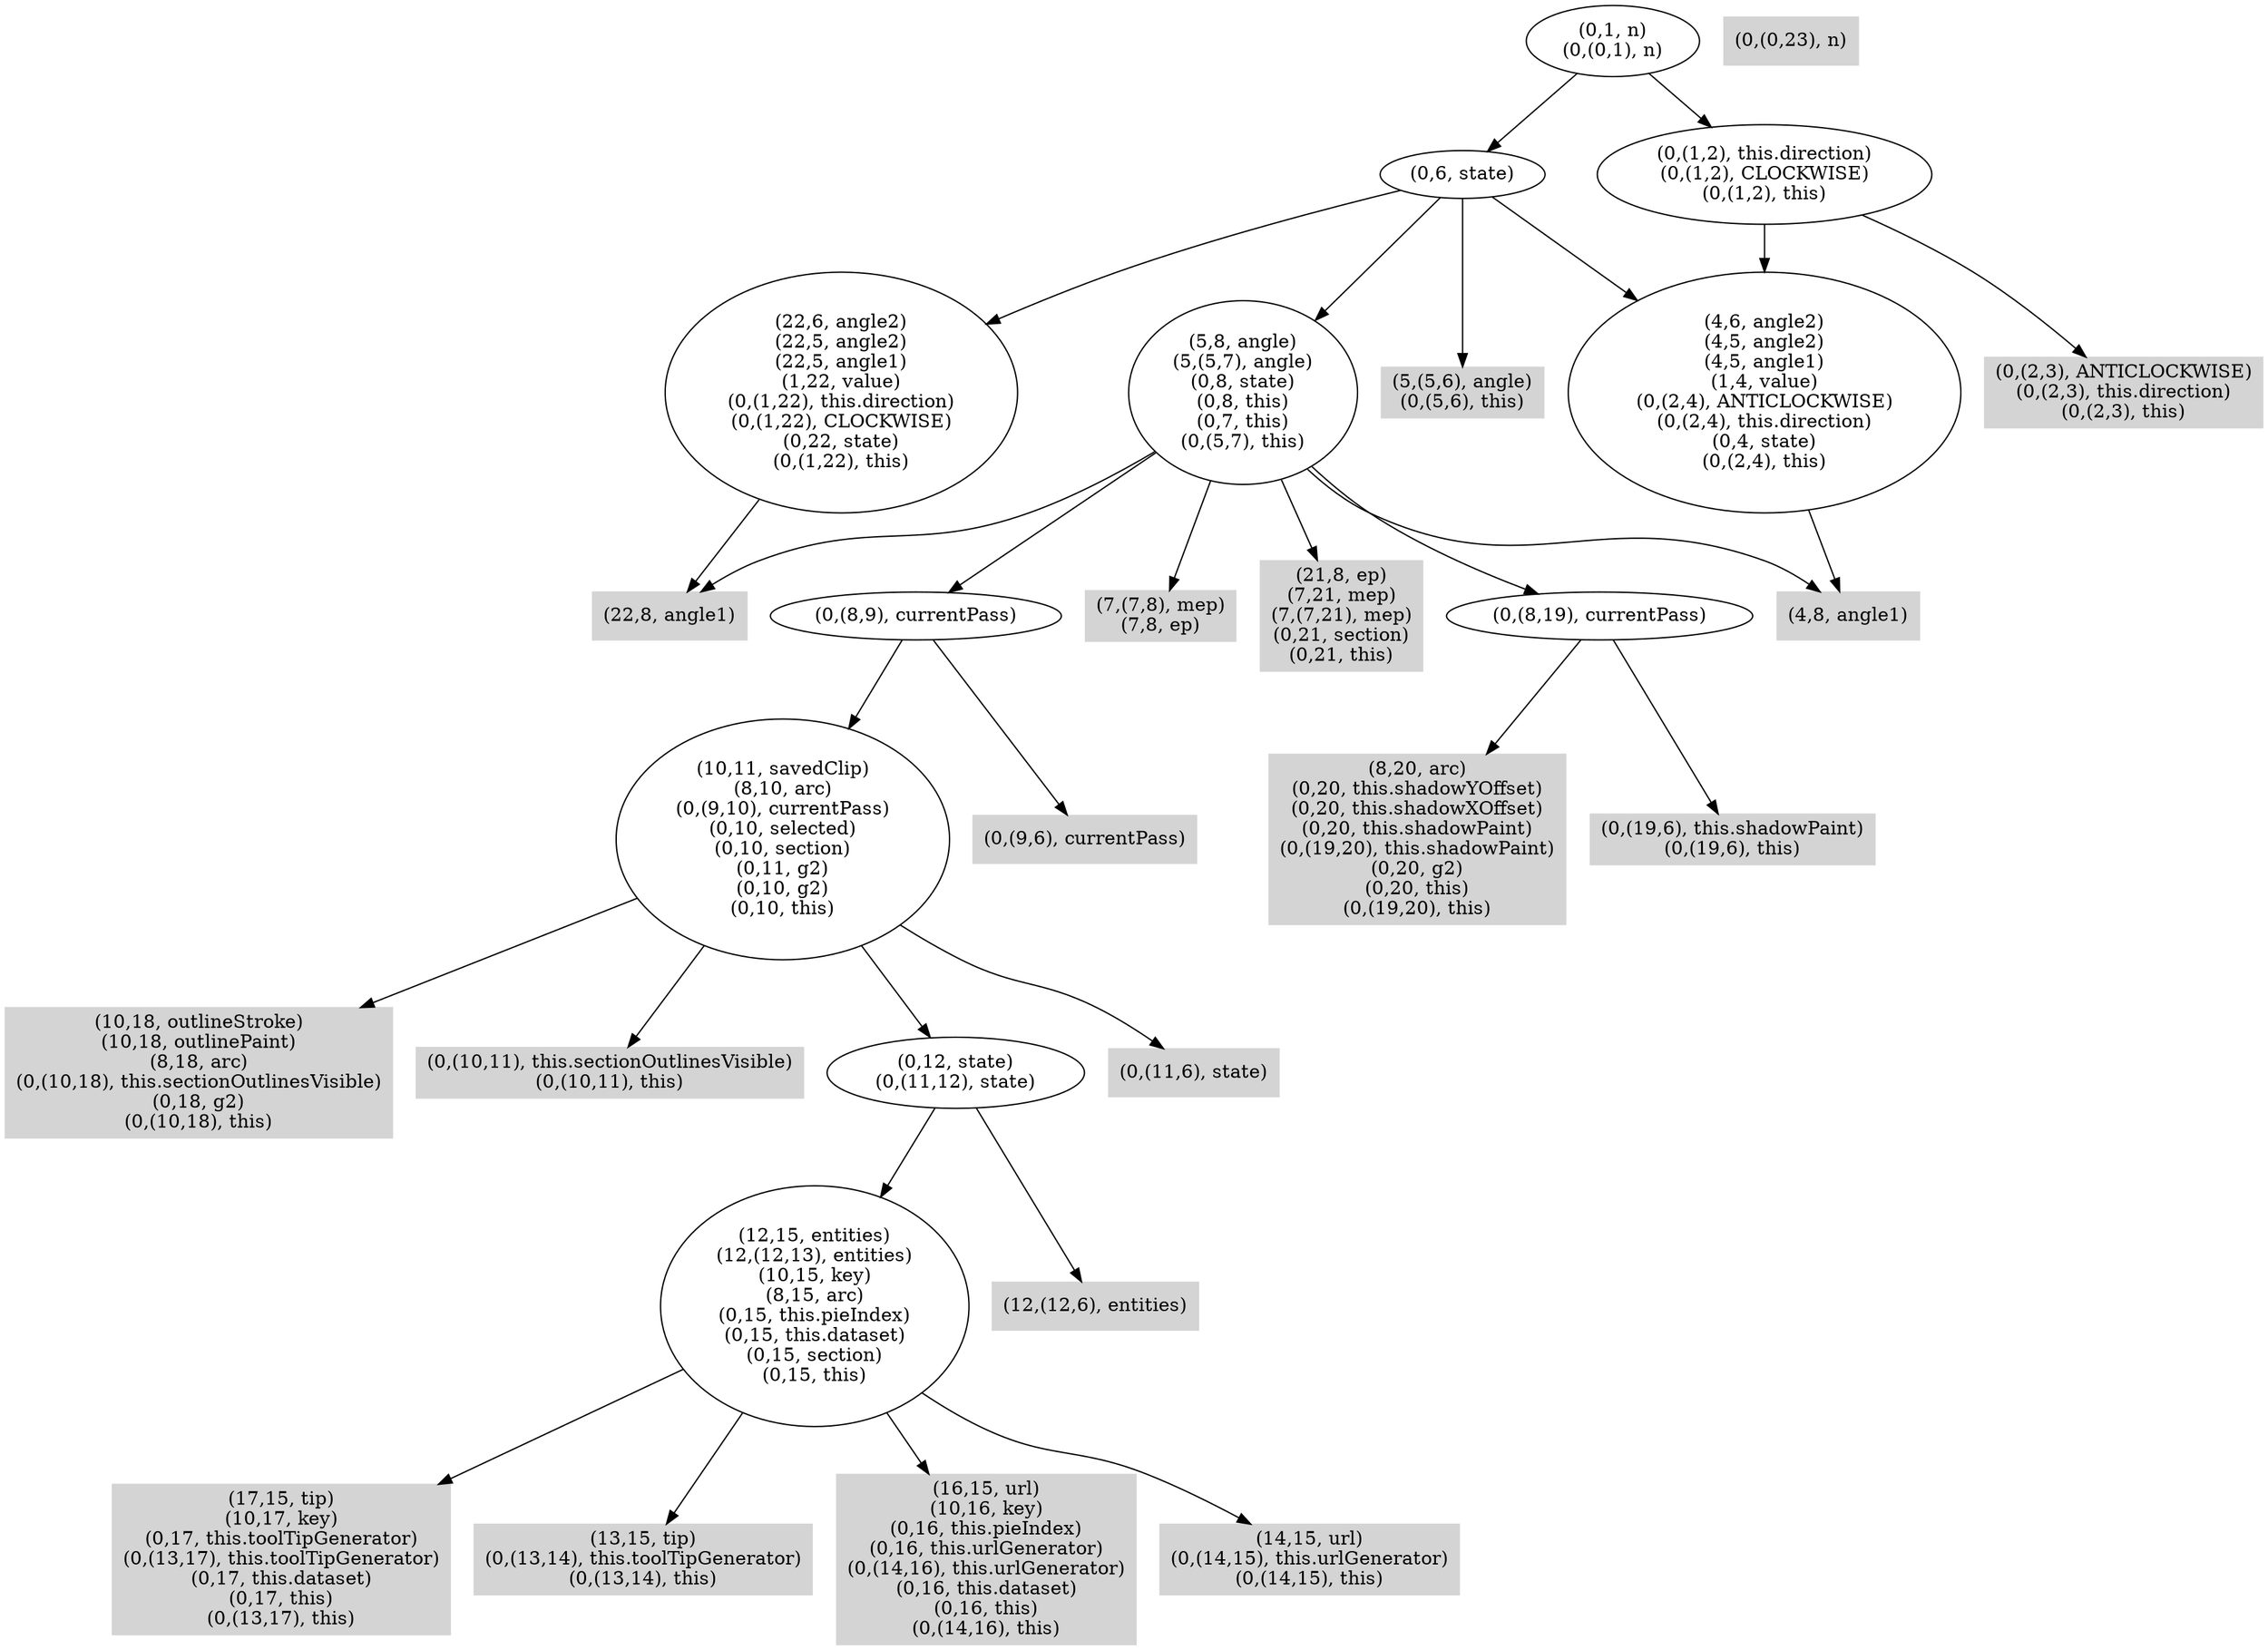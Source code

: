digraph { 
3505 [shape=box,style=filled,color=".0 .0 .83",label="(22,8, angle1)"];
3506 [label="(22,6, angle2)\n(22,5, angle2)\n(22,5, angle1)\n(1,22, value)\n(0,(1,22), this.direction)\n(0,(1,22), CLOCKWISE)\n(0,22, state)\n(0,(1,22), this)"];
3507 [shape=box,style=filled,color=".0 .0 .83",label="(4,8, angle1)"];
3508 [label="(4,6, angle2)\n(4,5, angle2)\n(4,5, angle1)\n(1,4, value)\n(0,(2,4), ANTICLOCKWISE)\n(0,(2,4), this.direction)\n(0,4, state)\n(0,(2,4), this)"];
3509 [shape=box,style=filled,color=".0 .0 .83",label="(0,(2,3), ANTICLOCKWISE)\n(0,(2,3), this.direction)\n(0,(2,3), this)"];
3510 [label="(0,(1,2), this.direction)\n(0,(1,2), CLOCKWISE)\n(0,(1,2), this)"];
3511 [shape=box,style=filled,color=".0 .0 .83",label="(10,18, outlineStroke)\n(10,18, outlinePaint)\n(8,18, arc)\n(0,(10,18), this.sectionOutlinesVisible)\n(0,18, g2)\n(0,(10,18), this)"];
3512 [shape=box,style=filled,color=".0 .0 .83",label="(0,(10,11), this.sectionOutlinesVisible)\n(0,(10,11), this)"];
3513 [shape=box,style=filled,color=".0 .0 .83",label="(17,15, tip)\n(10,17, key)\n(0,17, this.toolTipGenerator)\n(0,(13,17), this.toolTipGenerator)\n(0,17, this.dataset)\n(0,17, this)\n(0,(13,17), this)"];
3514 [shape=box,style=filled,color=".0 .0 .83",label="(13,15, tip)\n(0,(13,14), this.toolTipGenerator)\n(0,(13,14), this)"];
3515 [shape=box,style=filled,color=".0 .0 .83",label="(16,15, url)\n(10,16, key)\n(0,16, this.pieIndex)\n(0,16, this.urlGenerator)\n(0,(14,16), this.urlGenerator)\n(0,16, this.dataset)\n(0,16, this)\n(0,(14,16), this)"];
3516 [shape=box,style=filled,color=".0 .0 .83",label="(14,15, url)\n(0,(14,15), this.urlGenerator)\n(0,(14,15), this)"];
3517 [label="(12,15, entities)\n(12,(12,13), entities)\n(10,15, key)\n(8,15, arc)\n(0,15, this.pieIndex)\n(0,15, this.dataset)\n(0,15, section)\n(0,15, this)"];
3518 [shape=box,style=filled,color=".0 .0 .83",label="(12,(12,6), entities)"];
3519 [label="(0,12, state)\n(0,(11,12), state)"];
3520 [shape=box,style=filled,color=".0 .0 .83",label="(0,(11,6), state)"];
3521 [label="(10,11, savedClip)\n(8,10, arc)\n(0,(9,10), currentPass)\n(0,10, selected)\n(0,10, section)\n(0,11, g2)\n(0,10, g2)\n(0,10, this)"];
3522 [shape=box,style=filled,color=".0 .0 .83",label="(8,20, arc)\n(0,20, this.shadowYOffset)\n(0,20, this.shadowXOffset)\n(0,20, this.shadowPaint)\n(0,(19,20), this.shadowPaint)\n(0,20, g2)\n(0,20, this)\n(0,(19,20), this)"];
3523 [shape=box,style=filled,color=".0 .0 .83",label="(0,(19,6), this.shadowPaint)\n(0,(19,6), this)"];
3524 [shape=box,style=filled,color=".0 .0 .83",label="(21,8, ep)\n(7,21, mep)\n(7,(7,21), mep)\n(0,21, section)\n(0,21, this)"];
3525 [label="(0,(8,19), currentPass)"];
3526 [shape=box,style=filled,color=".0 .0 .83",label="(0,(9,6), currentPass)"];
3527 [label="(0,(8,9), currentPass)"];
3528 [shape=box,style=filled,color=".0 .0 .83",label="(7,(7,8), mep)\n(7,8, ep)"];
3529 [label="(5,8, angle)\n(5,(5,7), angle)\n(0,8, state)\n(0,8, this)\n(0,7, this)\n(0,(5,7), this)"];
3530 [shape=box,style=filled,color=".0 .0 .83",label="(5,(5,6), angle)\n(0,(5,6), this)"];
3531 [label="(0,6, state)"];
3532 [shape=box,style=filled,color=".0 .0 .83",label="(0,(0,23), n)"];
3533 [label="(0,1, n)\n(0,(0,1), n)"];
3506 -> 3505;
3508 -> 3507;
3510 -> 3508;
3510 -> 3509;
3517 -> 3513;
3517 -> 3514;
3517 -> 3515;
3517 -> 3516;
3519 -> 3517;
3519 -> 3518;
3521 -> 3511;
3521 -> 3512;
3521 -> 3519;
3521 -> 3520;
3525 -> 3522;
3525 -> 3523;
3527 -> 3521;
3527 -> 3526;
3529 -> 3505;
3529 -> 3507;
3529 -> 3524;
3529 -> 3525;
3529 -> 3527;
3529 -> 3528;
3531 -> 3506;
3531 -> 3508;
3531 -> 3529;
3531 -> 3530;
3533 -> 3510;
3533 -> 3531;
}